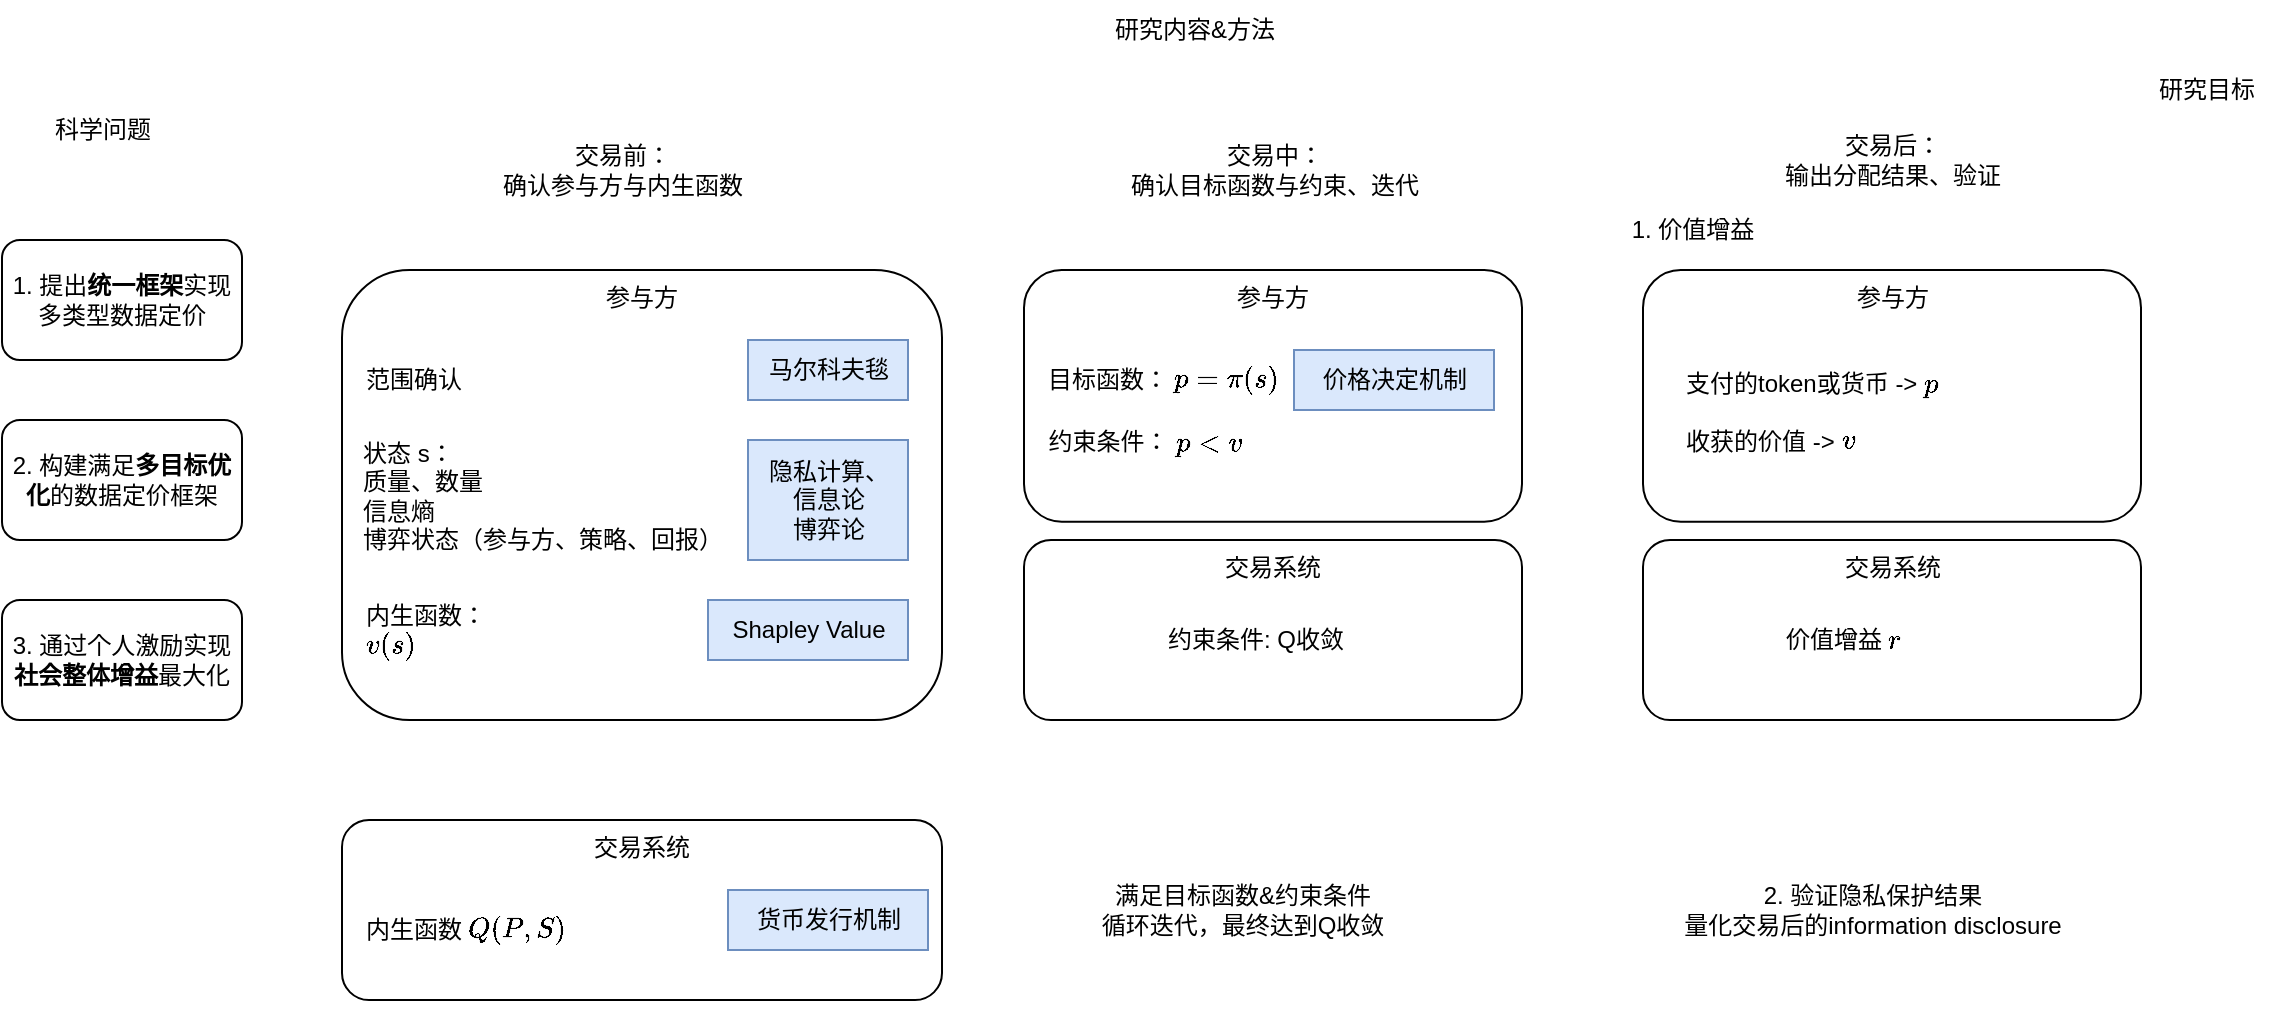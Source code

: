 <mxfile version="20.5.1" type="github">
  <diagram id="kGfsnMhB6VJ4VMqcUgDM" name="Page-1">
    <mxGraphModel dx="1292" dy="753" grid="1" gridSize="10" guides="1" tooltips="1" connect="1" arrows="1" fold="1" page="1" pageScale="1" pageWidth="827" pageHeight="1169" math="1" shadow="0">
      <root>
        <mxCell id="0" />
        <mxCell id="1" parent="0" />
        <mxCell id="trRhdnVgsLyDhOyCSFnk-1" value="科学问题" style="text;html=1;align=center;verticalAlign=middle;resizable=0;points=[];autosize=1;strokeColor=none;fillColor=none;" vertex="1" parent="1">
          <mxGeometry x="35" y="210" width="70" height="30" as="geometry" />
        </mxCell>
        <mxCell id="trRhdnVgsLyDhOyCSFnk-2" value="研究内容&amp;amp;方法" style="text;html=1;align=center;verticalAlign=middle;resizable=0;points=[];autosize=1;strokeColor=none;fillColor=none;" vertex="1" parent="1">
          <mxGeometry x="566" y="160" width="100" height="30" as="geometry" />
        </mxCell>
        <mxCell id="trRhdnVgsLyDhOyCSFnk-3" value="研究目标" style="text;html=1;align=center;verticalAlign=middle;resizable=0;points=[];autosize=1;strokeColor=none;fillColor=none;" vertex="1" parent="1">
          <mxGeometry x="1087" y="190" width="70" height="30" as="geometry" />
        </mxCell>
        <mxCell id="trRhdnVgsLyDhOyCSFnk-4" value="1. 提出&lt;b&gt;统一框架&lt;/b&gt;实现多类型数据定价" style="rounded=1;whiteSpace=wrap;html=1;" vertex="1" parent="1">
          <mxGeometry x="20" y="280" width="120" height="60" as="geometry" />
        </mxCell>
        <mxCell id="trRhdnVgsLyDhOyCSFnk-5" value="&lt;span style=&quot;font-weight: normal;&quot;&gt;2. 构建满足&lt;/span&gt;多目标优化&lt;span style=&quot;font-weight: normal;&quot;&gt;的数据定价框架&lt;/span&gt;" style="rounded=1;whiteSpace=wrap;html=1;fontStyle=1" vertex="1" parent="1">
          <mxGeometry x="20" y="370" width="120" height="60" as="geometry" />
        </mxCell>
        <mxCell id="trRhdnVgsLyDhOyCSFnk-6" value="3. 通过个人激励实现&lt;b&gt;社会整体增益&lt;/b&gt;最大化" style="rounded=1;whiteSpace=wrap;html=1;" vertex="1" parent="1">
          <mxGeometry x="20" y="460" width="120" height="60" as="geometry" />
        </mxCell>
        <mxCell id="trRhdnVgsLyDhOyCSFnk-7" value="交易前：&lt;br&gt;确认参与方与内生函数" style="text;html=1;align=center;verticalAlign=middle;resizable=0;points=[];autosize=1;strokeColor=none;fillColor=none;" vertex="1" parent="1">
          <mxGeometry x="260" y="225" width="140" height="40" as="geometry" />
        </mxCell>
        <mxCell id="trRhdnVgsLyDhOyCSFnk-8" value="交易中：&lt;br&gt;确认目标函数与约束、迭代" style="text;html=1;align=center;verticalAlign=middle;resizable=0;points=[];autosize=1;strokeColor=none;fillColor=none;" vertex="1" parent="1">
          <mxGeometry x="570.5" y="225" width="170" height="40" as="geometry" />
        </mxCell>
        <mxCell id="trRhdnVgsLyDhOyCSFnk-9" value="交易后：&lt;br&gt;输出分配结果、验证" style="text;html=1;align=center;verticalAlign=middle;resizable=0;points=[];autosize=1;strokeColor=none;fillColor=none;" vertex="1" parent="1">
          <mxGeometry x="900" y="220" width="130" height="40" as="geometry" />
        </mxCell>
        <mxCell id="trRhdnVgsLyDhOyCSFnk-11" value="&lt;div style=&quot;text-align: justify;&quot;&gt;&lt;span style=&quot;background-color: initial;&quot;&gt;参与方&lt;/span&gt;&lt;/div&gt;" style="rounded=1;whiteSpace=wrap;html=1;verticalAlign=top;" vertex="1" parent="1">
          <mxGeometry x="190" y="295" width="300" height="225" as="geometry" />
        </mxCell>
        <mxCell id="trRhdnVgsLyDhOyCSFnk-12" value="&lt;div style=&quot;&quot;&gt;&lt;span style=&quot;background-color: initial;&quot;&gt;范围确认&lt;/span&gt;&lt;/div&gt;" style="text;html=1;align=left;verticalAlign=middle;resizable=0;points=[];autosize=1;strokeColor=none;fillColor=none;" vertex="1" parent="1">
          <mxGeometry x="200" y="335" width="70" height="30" as="geometry" />
        </mxCell>
        <mxCell id="trRhdnVgsLyDhOyCSFnk-14" value="内生函数：&lt;br&gt;\(v(s)\)" style="text;html=1;align=left;verticalAlign=middle;resizable=0;points=[];autosize=1;strokeColor=none;fillColor=none;" vertex="1" parent="1">
          <mxGeometry x="200" y="455" width="80" height="40" as="geometry" />
        </mxCell>
        <mxCell id="trRhdnVgsLyDhOyCSFnk-15" value="马尔科夫毯" style="text;html=1;align=center;verticalAlign=middle;resizable=0;points=[];autosize=1;strokeColor=#6c8ebf;fillColor=#dae8fc;" vertex="1" parent="1">
          <mxGeometry x="393" y="330" width="80" height="30" as="geometry" />
        </mxCell>
        <mxCell id="trRhdnVgsLyDhOyCSFnk-16" style="edgeStyle=orthogonalEdgeStyle;rounded=0;orthogonalLoop=1;jettySize=auto;html=1;exitX=0.5;exitY=1;exitDx=0;exitDy=0;" edge="1" parent="1" source="trRhdnVgsLyDhOyCSFnk-11" target="trRhdnVgsLyDhOyCSFnk-11">
          <mxGeometry relative="1" as="geometry" />
        </mxCell>
        <mxCell id="trRhdnVgsLyDhOyCSFnk-17" style="edgeStyle=orthogonalEdgeStyle;rounded=0;orthogonalLoop=1;jettySize=auto;html=1;exitX=0.5;exitY=1;exitDx=0;exitDy=0;" edge="1" parent="1" source="trRhdnVgsLyDhOyCSFnk-11" target="trRhdnVgsLyDhOyCSFnk-11">
          <mxGeometry relative="1" as="geometry" />
        </mxCell>
        <mxCell id="trRhdnVgsLyDhOyCSFnk-19" value="隐私计算、&lt;br&gt;信息论&lt;br&gt;博弈论" style="text;html=1;align=center;verticalAlign=middle;resizable=0;points=[];autosize=1;strokeColor=#6c8ebf;fillColor=#dae8fc;" vertex="1" parent="1">
          <mxGeometry x="393" y="380" width="80" height="60" as="geometry" />
        </mxCell>
        <mxCell id="trRhdnVgsLyDhOyCSFnk-20" value="Shapley Value" style="text;html=1;align=center;verticalAlign=middle;resizable=0;points=[];autosize=1;strokeColor=#6c8ebf;fillColor=#dae8fc;" vertex="1" parent="1">
          <mxGeometry x="373" y="460" width="100" height="30" as="geometry" />
        </mxCell>
        <mxCell id="trRhdnVgsLyDhOyCSFnk-21" value="&lt;div style=&quot;text-align: justify;&quot;&gt;&lt;span style=&quot;background-color: initial;&quot;&gt;交易系统&lt;/span&gt;&lt;/div&gt;" style="rounded=1;whiteSpace=wrap;html=1;verticalAlign=top;" vertex="1" parent="1">
          <mxGeometry x="190" y="570" width="300" height="90" as="geometry" />
        </mxCell>
        <mxCell id="trRhdnVgsLyDhOyCSFnk-22" value="&lt;div style=&quot;&quot;&gt;&lt;span style=&quot;background-color: initial;&quot;&gt;内生函数 \(Q(P,S)\)&lt;/span&gt;&lt;/div&gt;" style="text;html=1;align=left;verticalAlign=middle;resizable=0;points=[];autosize=1;strokeColor=none;fillColor=none;" vertex="1" parent="1">
          <mxGeometry x="200" y="610" width="120" height="30" as="geometry" />
        </mxCell>
        <mxCell id="trRhdnVgsLyDhOyCSFnk-25" value="货币发行机制" style="text;html=1;align=center;verticalAlign=middle;resizable=0;points=[];autosize=1;strokeColor=#6c8ebf;fillColor=#dae8fc;" vertex="1" parent="1">
          <mxGeometry x="383" y="605" width="100" height="30" as="geometry" />
        </mxCell>
        <mxCell id="trRhdnVgsLyDhOyCSFnk-26" style="edgeStyle=orthogonalEdgeStyle;rounded=0;orthogonalLoop=1;jettySize=auto;html=1;exitX=0.5;exitY=1;exitDx=0;exitDy=0;" edge="1" parent="1" source="trRhdnVgsLyDhOyCSFnk-21" target="trRhdnVgsLyDhOyCSFnk-21">
          <mxGeometry relative="1" as="geometry" />
        </mxCell>
        <mxCell id="trRhdnVgsLyDhOyCSFnk-27" style="edgeStyle=orthogonalEdgeStyle;rounded=0;orthogonalLoop=1;jettySize=auto;html=1;exitX=0.5;exitY=1;exitDx=0;exitDy=0;" edge="1" parent="1" source="trRhdnVgsLyDhOyCSFnk-21" target="trRhdnVgsLyDhOyCSFnk-21">
          <mxGeometry relative="1" as="geometry" />
        </mxCell>
        <mxCell id="trRhdnVgsLyDhOyCSFnk-48" value="&lt;div style=&quot;text-align: justify;&quot;&gt;&lt;span style=&quot;background-color: initial;&quot;&gt;参与方&lt;/span&gt;&lt;/div&gt;" style="rounded=1;whiteSpace=wrap;html=1;verticalAlign=top;" vertex="1" parent="1">
          <mxGeometry x="531" y="295" width="249" height="125.83" as="geometry" />
        </mxCell>
        <mxCell id="trRhdnVgsLyDhOyCSFnk-49" value="&lt;div style=&quot;&quot;&gt;&lt;span style=&quot;background-color: initial;&quot;&gt;目标函数： \(p=\pi(s)\)&lt;/span&gt;&lt;/div&gt;" style="text;html=1;align=left;verticalAlign=middle;resizable=0;points=[];autosize=1;strokeColor=none;fillColor=none;" vertex="1" parent="1">
          <mxGeometry x="541" y="335" width="140" height="30" as="geometry" />
        </mxCell>
        <mxCell id="trRhdnVgsLyDhOyCSFnk-52" value="价格决定机制" style="text;html=1;align=center;verticalAlign=middle;resizable=0;points=[];autosize=1;strokeColor=#6c8ebf;fillColor=#dae8fc;" vertex="1" parent="1">
          <mxGeometry x="666" y="335" width="100" height="30" as="geometry" />
        </mxCell>
        <mxCell id="trRhdnVgsLyDhOyCSFnk-53" style="edgeStyle=orthogonalEdgeStyle;rounded=0;orthogonalLoop=1;jettySize=auto;html=1;exitX=0.5;exitY=1;exitDx=0;exitDy=0;" edge="1" parent="1" source="trRhdnVgsLyDhOyCSFnk-48" target="trRhdnVgsLyDhOyCSFnk-48">
          <mxGeometry relative="1" as="geometry" />
        </mxCell>
        <mxCell id="trRhdnVgsLyDhOyCSFnk-54" style="edgeStyle=orthogonalEdgeStyle;rounded=0;orthogonalLoop=1;jettySize=auto;html=1;exitX=0.5;exitY=1;exitDx=0;exitDy=0;" edge="1" parent="1" source="trRhdnVgsLyDhOyCSFnk-48" target="trRhdnVgsLyDhOyCSFnk-48">
          <mxGeometry relative="1" as="geometry" />
        </mxCell>
        <mxCell id="trRhdnVgsLyDhOyCSFnk-57" value="&lt;div style=&quot;text-align: justify;&quot;&gt;&lt;span style=&quot;background-color: initial;&quot;&gt;交易系统&lt;/span&gt;&lt;/div&gt;" style="rounded=1;whiteSpace=wrap;html=1;verticalAlign=top;" vertex="1" parent="1">
          <mxGeometry x="531" y="430" width="249" height="90" as="geometry" />
        </mxCell>
        <mxCell id="trRhdnVgsLyDhOyCSFnk-58" value="&lt;div style=&quot;&quot;&gt;&lt;span style=&quot;background-color: initial;&quot;&gt;约束条件: Q收敛&lt;/span&gt;&lt;/div&gt;" style="text;html=1;align=left;verticalAlign=middle;resizable=0;points=[];autosize=1;strokeColor=none;fillColor=none;" vertex="1" parent="1">
          <mxGeometry x="600.5" y="465.0" width="110" height="30" as="geometry" />
        </mxCell>
        <mxCell id="trRhdnVgsLyDhOyCSFnk-60" style="edgeStyle=orthogonalEdgeStyle;rounded=0;orthogonalLoop=1;jettySize=auto;html=1;exitX=0.5;exitY=1;exitDx=0;exitDy=0;" edge="1" parent="1" source="trRhdnVgsLyDhOyCSFnk-57" target="trRhdnVgsLyDhOyCSFnk-57">
          <mxGeometry relative="1" as="geometry" />
        </mxCell>
        <mxCell id="trRhdnVgsLyDhOyCSFnk-61" style="edgeStyle=orthogonalEdgeStyle;rounded=0;orthogonalLoop=1;jettySize=auto;html=1;exitX=0.5;exitY=1;exitDx=0;exitDy=0;" edge="1" parent="1" source="trRhdnVgsLyDhOyCSFnk-57" target="trRhdnVgsLyDhOyCSFnk-57">
          <mxGeometry relative="1" as="geometry" />
        </mxCell>
        <mxCell id="trRhdnVgsLyDhOyCSFnk-62" value="约束条件： \(p&amp;lt;v\)" style="text;html=1;align=center;verticalAlign=middle;resizable=0;points=[];autosize=1;strokeColor=none;fillColor=none;" vertex="1" parent="1">
          <mxGeometry x="531" y="365.83" width="120" height="30" as="geometry" />
        </mxCell>
        <mxCell id="trRhdnVgsLyDhOyCSFnk-63" value="&lt;div style=&quot;text-align: justify;&quot;&gt;&lt;span style=&quot;background-color: initial;&quot;&gt;状态 s：&lt;/span&gt;&lt;/div&gt;&lt;div style=&quot;text-align: justify;&quot;&gt;&lt;span style=&quot;background-color: initial;&quot;&gt;质量、数量&lt;/span&gt;&lt;/div&gt;&lt;div style=&quot;text-align: justify;&quot;&gt;&lt;span style=&quot;background-color: initial;&quot;&gt;信息熵&lt;/span&gt;&lt;/div&gt;&lt;div style=&quot;text-align: justify;&quot;&gt;&lt;span style=&quot;background-color: initial;&quot;&gt;博弈状态（参与方、策略、回报）&lt;/span&gt;&lt;/div&gt;" style="text;html=1;align=center;verticalAlign=middle;resizable=0;points=[];autosize=1;strokeColor=none;fillColor=none;" vertex="1" parent="1">
          <mxGeometry x="190" y="372.5" width="200" height="70" as="geometry" />
        </mxCell>
        <mxCell id="trRhdnVgsLyDhOyCSFnk-68" value="满足目标函数&amp;amp;约束条件&lt;br&gt;循环迭代，最终达到Q收敛" style="text;html=1;align=center;verticalAlign=middle;resizable=0;points=[];autosize=1;strokeColor=none;fillColor=none;" vertex="1" parent="1">
          <mxGeometry x="560" y="595" width="160" height="40" as="geometry" />
        </mxCell>
        <mxCell id="trRhdnVgsLyDhOyCSFnk-69" value="&lt;div style=&quot;text-align: justify;&quot;&gt;&lt;span style=&quot;background-color: initial;&quot;&gt;参与方&lt;/span&gt;&lt;/div&gt;" style="rounded=1;whiteSpace=wrap;html=1;verticalAlign=top;" vertex="1" parent="1">
          <mxGeometry x="840.5" y="295" width="249" height="125.83" as="geometry" />
        </mxCell>
        <mxCell id="trRhdnVgsLyDhOyCSFnk-70" value="&lt;div style=&quot;&quot;&gt;&lt;span style=&quot;background-color: initial;&quot;&gt;支付的token或货币 -&amp;gt; \(p\)&lt;/span&gt;&lt;/div&gt;&lt;div style=&quot;&quot;&gt;&lt;span style=&quot;background-color: initial;&quot;&gt;&lt;br&gt;&lt;/span&gt;&lt;/div&gt;&lt;div style=&quot;&quot;&gt;&lt;span style=&quot;background-color: initial;&quot;&gt;收获的价值 -&amp;gt; \(v\)&lt;/span&gt;&lt;/div&gt;" style="text;html=1;align=left;verticalAlign=middle;resizable=0;points=[];autosize=1;strokeColor=none;fillColor=none;" vertex="1" parent="1">
          <mxGeometry x="860" y="335.83" width="160" height="60" as="geometry" />
        </mxCell>
        <mxCell id="trRhdnVgsLyDhOyCSFnk-72" style="edgeStyle=orthogonalEdgeStyle;rounded=0;orthogonalLoop=1;jettySize=auto;html=1;exitX=0.5;exitY=1;exitDx=0;exitDy=0;" edge="1" parent="1" source="trRhdnVgsLyDhOyCSFnk-69" target="trRhdnVgsLyDhOyCSFnk-69">
          <mxGeometry relative="1" as="geometry" />
        </mxCell>
        <mxCell id="trRhdnVgsLyDhOyCSFnk-73" style="edgeStyle=orthogonalEdgeStyle;rounded=0;orthogonalLoop=1;jettySize=auto;html=1;exitX=0.5;exitY=1;exitDx=0;exitDy=0;" edge="1" parent="1" source="trRhdnVgsLyDhOyCSFnk-69" target="trRhdnVgsLyDhOyCSFnk-69">
          <mxGeometry relative="1" as="geometry" />
        </mxCell>
        <mxCell id="trRhdnVgsLyDhOyCSFnk-74" value="&lt;div style=&quot;text-align: justify;&quot;&gt;&lt;span style=&quot;background-color: initial;&quot;&gt;交易系统&lt;/span&gt;&lt;/div&gt;" style="rounded=1;whiteSpace=wrap;html=1;verticalAlign=top;" vertex="1" parent="1">
          <mxGeometry x="840.5" y="430" width="249" height="90" as="geometry" />
        </mxCell>
        <mxCell id="trRhdnVgsLyDhOyCSFnk-75" value="&lt;div style=&quot;&quot;&gt;&lt;span style=&quot;background-color: initial;&quot;&gt;价值增益 \(r\)&lt;/span&gt;&lt;/div&gt;" style="text;html=1;align=left;verticalAlign=middle;resizable=0;points=[];autosize=1;strokeColor=none;fillColor=none;" vertex="1" parent="1">
          <mxGeometry x="910" y="465.0" width="90" height="30" as="geometry" />
        </mxCell>
        <mxCell id="trRhdnVgsLyDhOyCSFnk-76" style="edgeStyle=orthogonalEdgeStyle;rounded=0;orthogonalLoop=1;jettySize=auto;html=1;exitX=0.5;exitY=1;exitDx=0;exitDy=0;" edge="1" parent="1" source="trRhdnVgsLyDhOyCSFnk-74" target="trRhdnVgsLyDhOyCSFnk-74">
          <mxGeometry relative="1" as="geometry" />
        </mxCell>
        <mxCell id="trRhdnVgsLyDhOyCSFnk-77" style="edgeStyle=orthogonalEdgeStyle;rounded=0;orthogonalLoop=1;jettySize=auto;html=1;exitX=0.5;exitY=1;exitDx=0;exitDy=0;" edge="1" parent="1" source="trRhdnVgsLyDhOyCSFnk-74" target="trRhdnVgsLyDhOyCSFnk-74">
          <mxGeometry relative="1" as="geometry" />
        </mxCell>
        <mxCell id="trRhdnVgsLyDhOyCSFnk-79" value="1. 价值增益" style="text;html=1;align=center;verticalAlign=middle;resizable=0;points=[];autosize=1;strokeColor=none;fillColor=none;" vertex="1" parent="1">
          <mxGeometry x="825" y="260" width="80" height="30" as="geometry" />
        </mxCell>
        <mxCell id="trRhdnVgsLyDhOyCSFnk-80" value="2. 验证隐私保护结果&lt;br&gt;量化交易后的information disclosure" style="text;html=1;align=center;verticalAlign=middle;resizable=0;points=[];autosize=1;strokeColor=none;fillColor=none;" vertex="1" parent="1">
          <mxGeometry x="850" y="595" width="210" height="40" as="geometry" />
        </mxCell>
      </root>
    </mxGraphModel>
  </diagram>
</mxfile>
